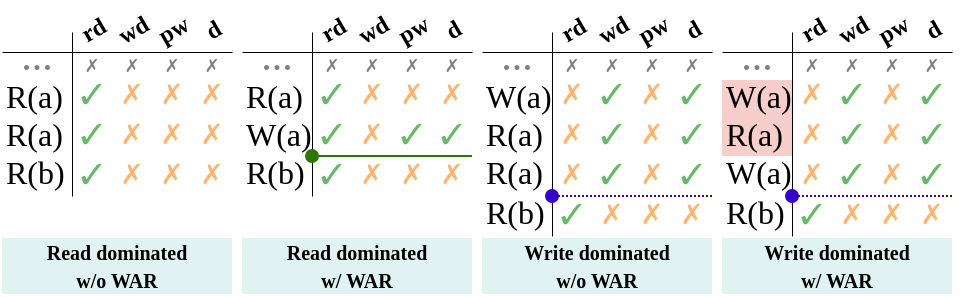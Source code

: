 <mxfile version="20.2.3" type="device"><diagram id="FyxYrgTks9zcef06yvhi" name="Page-1"><mxGraphModel dx="981" dy="621" grid="1" gridSize="10" guides="1" tooltips="1" connect="1" arrows="1" fold="1" page="0" pageScale="1" pageWidth="827" pageHeight="1169" math="0" shadow="0"><root><mxCell id="0"/><mxCell id="1" parent="0"/><mxCell id="112" value="&lt;p style=&quot;line-height: 1.2; font-size: 16px;&quot;&gt;W(a)&lt;br style=&quot;font-size: 16px;&quot;&gt;R(a)&lt;br&gt;R(a)&lt;br&gt;&lt;span style=&quot;background-color: initial;&quot;&gt;R(b)&lt;/span&gt;&lt;/p&gt;" style="text;html=1;strokeColor=none;fillColor=none;align=left;verticalAlign=top;whiteSpace=wrap;rounded=0;fontSize=16;fontFamily=Inconsolata;" parent="1" vertex="1"><mxGeometry x="345" y="170" width="35" height="80" as="geometry"/></mxCell><mxCell id="111" value="&lt;p style=&quot;line-height: 1.2; font-size: 16px;&quot;&gt;R(a)&lt;br style=&quot;font-size: 16px;&quot;&gt;W(a)&lt;br style=&quot;font-size: 16px;&quot;&gt;R(b)&lt;/p&gt;" style="text;html=1;strokeColor=none;fillColor=none;align=left;verticalAlign=top;whiteSpace=wrap;rounded=0;fontSize=16;fontFamily=Inconsolata;labelPosition=center;verticalLabelPosition=middle;" parent="1" vertex="1"><mxGeometry x="225" y="170" width="35" height="80" as="geometry"/></mxCell><mxCell id="110" value="&lt;p style=&quot;line-height: 1.2; font-size: 16px;&quot;&gt;R(a)&lt;br style=&quot;font-size: 16px;&quot;&gt;R(a)&lt;br style=&quot;font-size: 16px;&quot;&gt;R(b)&lt;/p&gt;" style="text;html=1;strokeColor=none;fillColor=none;align=left;verticalAlign=top;whiteSpace=wrap;rounded=0;fontSize=16;fontFamily=Inconsolata;" parent="1" vertex="1"><mxGeometry x="105" y="170" width="35" height="80" as="geometry"/></mxCell><mxCell id="2" value="" style="rounded=0;whiteSpace=wrap;html=1;labelBackgroundColor=#FFE0B2;fontFamily=Linux Biolinum;fontSource=https%3A%2F%2Ffonts.googleapis.com%2Fcss%3Ffamily%3DLinux%2BBiolinum;fontSize=10;fontColor=#FFB570;fillColor=#F8CECC;dashed=1;dashPattern=1 1;strokeWidth=1;strokeColor=none;" parent="1" vertex="1"><mxGeometry x="465" y="194" width="35" height="38" as="geometry"/></mxCell><mxCell id="113" value="&lt;p style=&quot;line-height: 1.2; font-size: 16px;&quot;&gt;W(a)&lt;br style=&quot;font-size: 16px;&quot;&gt;R(a)&lt;br&gt;W(a)&lt;br&gt;&lt;span style=&quot;background-color: initial;&quot;&gt;R(b)&lt;/span&gt;&lt;/p&gt;" style="text;html=1;strokeColor=none;fillColor=none;align=left;verticalAlign=top;whiteSpace=wrap;rounded=0;fontSize=16;fontFamily=Inconsolata;" parent="1" vertex="1"><mxGeometry x="465" y="170" width="35" height="80" as="geometry"/></mxCell><mxCell id="3" value="&lt;font style=&quot;line-height: 120%; font-size: 12px;&quot;&gt;&lt;font data-font-src=&quot;https://fonts.googleapis.com/css?family=Linux+Biolinum&quot; style=&quot;font-size: 12px;&quot;&gt;rd&lt;/font&gt;&lt;br style=&quot;font-size: 12px;&quot;&gt;&lt;/font&gt;" style="rounded=0;whiteSpace=wrap;html=1;fontFamily=Linux Biolinum;align=center;verticalAlign=middle;spacingTop=3;fontSize=12;strokeWidth=0.5;fillColor=none;movable=1;resizable=1;rotatable=1;deletable=1;editable=1;connectable=1;fontSource=https%3A%2F%2Ffonts.googleapis.com%2Fcss%3Ffamily%3DLinux%2BBiolinum;strokeColor=none;fontStyle=1;rotation=-30;" parent="1" vertex="1"><mxGeometry x="140" y="158" width="20" height="20" as="geometry"/></mxCell><mxCell id="4" value="&lt;font style=&quot;line-height: 120%; font-size: 12px;&quot;&gt;&lt;font data-font-src=&quot;https://fonts.googleapis.com/css?family=Linux+Biolinum&quot; style=&quot;font-size: 12px;&quot;&gt;wd&lt;/font&gt;&lt;br style=&quot;font-size: 12px;&quot;&gt;&lt;/font&gt;" style="rounded=0;whiteSpace=wrap;html=1;fontFamily=Linux Biolinum;align=center;verticalAlign=middle;spacingTop=3;fontSize=12;strokeWidth=0.5;fillColor=none;movable=1;resizable=1;rotatable=1;deletable=1;editable=1;connectable=1;fontSource=https%3A%2F%2Ffonts.googleapis.com%2Fcss%3Ffamily%3DLinux%2BBiolinum;strokeColor=none;fontStyle=1;rotation=-30;" parent="1" vertex="1"><mxGeometry x="160" y="158" width="20" height="20" as="geometry"/></mxCell><mxCell id="5" value="&lt;font style=&quot;line-height: 120%; font-size: 12px;&quot;&gt;&lt;font data-font-src=&quot;https://fonts.googleapis.com/css?family=Linux+Biolinum&quot; style=&quot;font-size: 12px;&quot;&gt;pw&lt;/font&gt;&lt;br style=&quot;font-size: 12px;&quot;&gt;&lt;/font&gt;" style="rounded=0;whiteSpace=wrap;html=1;fontFamily=Linux Biolinum;align=center;verticalAlign=middle;spacingTop=3;fontSize=12;strokeWidth=0.5;fillColor=none;movable=1;resizable=1;rotatable=1;deletable=1;editable=1;connectable=1;fontSource=https%3A%2F%2Ffonts.googleapis.com%2Fcss%3Ffamily%3DLinux%2BBiolinum;strokeColor=none;fontStyle=1;rotation=-30;" parent="1" vertex="1"><mxGeometry x="180" y="158" width="20" height="20" as="geometry"/></mxCell><mxCell id="6" value="&lt;font style=&quot;line-height: 120%; font-size: 12px;&quot;&gt;&lt;font data-font-src=&quot;https://fonts.googleapis.com/css?family=Linux+Biolinum&quot; style=&quot;font-size: 12px;&quot;&gt;d&lt;/font&gt;&lt;br style=&quot;font-size: 12px;&quot;&gt;&lt;/font&gt;" style="rounded=0;whiteSpace=wrap;html=1;fontFamily=Linux Biolinum;align=center;verticalAlign=middle;spacingTop=3;fontSize=12;strokeWidth=0.5;fillColor=none;movable=1;resizable=1;rotatable=1;deletable=1;editable=1;connectable=1;fontSource=https%3A%2F%2Ffonts.googleapis.com%2Fcss%3Ffamily%3DLinux%2BBiolinum;strokeColor=none;fontStyle=1;rotation=-30;" parent="1" vertex="1"><mxGeometry x="200" y="158" width="20" height="20" as="geometry"/></mxCell><mxCell id="7" value="&lt;span dir=&quot;ltr&quot; role=&quot;presentation&quot; style=&quot;left: 218.552px; top: 242.587px; font-size: 19px;&quot;&gt;✓&lt;/span&gt;&lt;span dir=&quot;ltr&quot; role=&quot;presentation&quot; style=&quot;left: 228.871px; top: 242.587px; font-size: 19px; font-family: sans-serif;&quot;&gt;&lt;/span&gt;" style="text;html=1;strokeColor=none;fillColor=none;align=center;verticalAlign=middle;whiteSpace=wrap;rounded=0;fontFamily=Linux Biolinum;fontSource=https%3A%2F%2Ffonts.googleapis.com%2Fcss%3Ffamily%3DLinux%2BBiolinum;fontSize=19;fontColor=#66BB6A;" parent="1" vertex="1"><mxGeometry x="140" y="212" width="20" height="20" as="geometry"/></mxCell><mxCell id="8" value="&lt;span dir=&quot;ltr&quot; role=&quot;presentation&quot; style=&quot;left: 218.552px; top: 242.587px; font-size: 19px;&quot;&gt;✓&lt;/span&gt;&lt;span dir=&quot;ltr&quot; role=&quot;presentation&quot; style=&quot;left: 228.871px; top: 242.587px; font-size: 19px; font-family: sans-serif;&quot;&gt;&lt;/span&gt;" style="text;html=1;strokeColor=none;fillColor=none;align=center;verticalAlign=middle;whiteSpace=wrap;rounded=0;fontFamily=Linux Biolinum;fontSource=https%3A%2F%2Ffonts.googleapis.com%2Fcss%3Ffamily%3DLinux%2BBiolinum;fontSize=19;fontColor=#66BB6A;" parent="1" vertex="1"><mxGeometry x="140" y="232" width="20" height="20" as="geometry"/></mxCell><mxCell id="9" value="&lt;span dir=&quot;ltr&quot; role=&quot;presentation&quot; style=&quot;left: 218.552px; top: 242.587px; font-size: 19px;&quot;&gt;✓&lt;/span&gt;&lt;span dir=&quot;ltr&quot; role=&quot;presentation&quot; style=&quot;left: 228.871px; top: 242.587px; font-size: 19px; font-family: sans-serif;&quot;&gt;&lt;/span&gt;" style="text;html=1;strokeColor=none;fillColor=none;align=center;verticalAlign=middle;whiteSpace=wrap;rounded=0;fontFamily=Linux Biolinum;fontSource=https%3A%2F%2Ffonts.googleapis.com%2Fcss%3Ffamily%3DLinux%2BBiolinum;fontSize=19;fontColor=#66BB6A;" parent="1" vertex="1"><mxGeometry x="140" y="192" width="20" height="20" as="geometry"/></mxCell><mxCell id="10" value="✗" style="text;html=1;strokeColor=none;fillColor=none;align=center;verticalAlign=middle;whiteSpace=wrap;rounded=0;fontFamily=Linux Biolinum;fontSource=https%3A%2F%2Ffonts.googleapis.com%2Fcss%3Ffamily%3DLinux%2BBiolinum;fontSize=9;fontColor=#808080;" parent="1" vertex="1"><mxGeometry x="140" y="182" width="20" height="10" as="geometry"/></mxCell><mxCell id="11" value="✗" style="text;html=1;strokeColor=none;fillColor=none;align=center;verticalAlign=middle;whiteSpace=wrap;rounded=0;fontFamily=Linux Biolinum;fontSource=https%3A%2F%2Ffonts.googleapis.com%2Fcss%3Ffamily%3DLinux%2BBiolinum;fontSize=9;fontColor=#808080;" parent="1" vertex="1"><mxGeometry x="160" y="182" width="20" height="10" as="geometry"/></mxCell><mxCell id="12" value="✗" style="text;html=1;strokeColor=none;fillColor=none;align=center;verticalAlign=middle;whiteSpace=wrap;rounded=0;fontFamily=Linux Biolinum;fontSource=https%3A%2F%2Ffonts.googleapis.com%2Fcss%3Ffamily%3DLinux%2BBiolinum;fontSize=9;fontColor=#808080;" parent="1" vertex="1"><mxGeometry x="180" y="182" width="20" height="10" as="geometry"/></mxCell><mxCell id="13" value="✗" style="text;html=1;strokeColor=none;fillColor=none;align=center;verticalAlign=middle;whiteSpace=wrap;rounded=0;fontFamily=Linux Biolinum;fontSource=https%3A%2F%2Ffonts.googleapis.com%2Fcss%3Ffamily%3DLinux%2BBiolinum;fontSize=9;fontColor=#808080;" parent="1" vertex="1"><mxGeometry x="200" y="182" width="20" height="10" as="geometry"/></mxCell><mxCell id="14" value="✗" style="text;html=1;strokeColor=none;fillColor=none;align=center;verticalAlign=middle;whiteSpace=wrap;rounded=0;fontFamily=Linux Biolinum;fontSource=https%3A%2F%2Ffonts.googleapis.com%2Fcss%3Ffamily%3DLinux%2BBiolinum;fontSize=14;fontColor=#FFB570;" parent="1" vertex="1"><mxGeometry x="160" y="192" width="20" height="20" as="geometry"/></mxCell><mxCell id="15" value="✗" style="text;html=1;strokeColor=none;fillColor=none;align=center;verticalAlign=middle;whiteSpace=wrap;rounded=0;fontFamily=Linux Biolinum;fontSource=https%3A%2F%2Ffonts.googleapis.com%2Fcss%3Ffamily%3DLinux%2BBiolinum;fontSize=14;fontColor=#FFB570;" parent="1" vertex="1"><mxGeometry x="160" y="212" width="20" height="20" as="geometry"/></mxCell><mxCell id="16" value="✗" style="text;html=1;strokeColor=none;fillColor=none;align=center;verticalAlign=middle;whiteSpace=wrap;rounded=0;fontFamily=Linux Biolinum;fontSource=https%3A%2F%2Ffonts.googleapis.com%2Fcss%3Ffamily%3DLinux%2BBiolinum;fontSize=14;fontColor=#FFB570;" parent="1" vertex="1"><mxGeometry x="160" y="232" width="20" height="20" as="geometry"/></mxCell><mxCell id="17" value="✗" style="text;html=1;strokeColor=none;fillColor=none;align=center;verticalAlign=middle;whiteSpace=wrap;rounded=0;fontFamily=Linux Biolinum;fontSource=https%3A%2F%2Ffonts.googleapis.com%2Fcss%3Ffamily%3DLinux%2BBiolinum;fontSize=14;fontColor=#FFB570;" parent="1" vertex="1"><mxGeometry x="180" y="192" width="20" height="20" as="geometry"/></mxCell><mxCell id="18" value="✗" style="text;html=1;strokeColor=none;fillColor=none;align=center;verticalAlign=middle;whiteSpace=wrap;rounded=0;fontFamily=Linux Biolinum;fontSource=https%3A%2F%2Ffonts.googleapis.com%2Fcss%3Ffamily%3DLinux%2BBiolinum;fontSize=14;fontColor=#FFB570;" parent="1" vertex="1"><mxGeometry x="180" y="212" width="20" height="20" as="geometry"/></mxCell><mxCell id="19" value="✗" style="text;html=1;strokeColor=none;fillColor=none;align=center;verticalAlign=middle;whiteSpace=wrap;rounded=0;fontFamily=Linux Biolinum;fontSource=https%3A%2F%2Ffonts.googleapis.com%2Fcss%3Ffamily%3DLinux%2BBiolinum;fontSize=14;fontColor=#FFB570;" parent="1" vertex="1"><mxGeometry x="180" y="232" width="20" height="20" as="geometry"/></mxCell><mxCell id="20" value="✗" style="text;html=1;strokeColor=none;fillColor=none;align=center;verticalAlign=middle;whiteSpace=wrap;rounded=0;fontFamily=Linux Biolinum;fontSource=https%3A%2F%2Ffonts.googleapis.com%2Fcss%3Ffamily%3DLinux%2BBiolinum;fontSize=14;fontColor=#FFB570;" parent="1" vertex="1"><mxGeometry x="200" y="192" width="20" height="20" as="geometry"/></mxCell><mxCell id="21" value="✗" style="text;html=1;strokeColor=none;fillColor=none;align=center;verticalAlign=middle;whiteSpace=wrap;rounded=0;fontFamily=Linux Biolinum;fontSource=https%3A%2F%2Ffonts.googleapis.com%2Fcss%3Ffamily%3DLinux%2BBiolinum;fontSize=14;fontColor=#FFB570;" parent="1" vertex="1"><mxGeometry x="200" y="212" width="20" height="20" as="geometry"/></mxCell><mxCell id="22" value="✗" style="text;html=1;strokeColor=none;fillColor=none;align=center;verticalAlign=middle;whiteSpace=wrap;rounded=0;fontFamily=Linux Biolinum;fontSource=https%3A%2F%2Ffonts.googleapis.com%2Fcss%3Ffamily%3DLinux%2BBiolinum;fontSize=14;fontColor=#FFB570;" parent="1" vertex="1"><mxGeometry x="200" y="232" width="20" height="20" as="geometry"/></mxCell><mxCell id="23" value="" style="endArrow=none;html=1;rounded=0;fontFamily=Linux Biolinum;fontSource=https%3A%2F%2Ffonts.googleapis.com%2Fcss%3Ffamily%3DLinux%2BBiolinum;fontSize=14;fontColor=#FFB570;exitX=0;exitY=0;exitDx=0;exitDy=0;strokeWidth=0.5;" parent="1" edge="1"><mxGeometry width="50" height="50" relative="1" as="geometry"><mxPoint x="105" y="180" as="sourcePoint"/><mxPoint x="220" y="180" as="targetPoint"/></mxGeometry></mxCell><mxCell id="24" value="" style="endArrow=none;html=1;rounded=0;fontFamily=Linux Biolinum;fontSource=https%3A%2F%2Ffonts.googleapis.com%2Fcss%3Ffamily%3DLinux%2BBiolinum;fontSize=14;fontColor=#FFB570;exitX=0;exitY=1;exitDx=0;exitDy=0;strokeWidth=0.5;entryX=1;entryY=0;entryDx=0;entryDy=0;" parent="1" source="8" target="110" edge="1"><mxGeometry width="50" height="50" relative="1" as="geometry"><mxPoint x="140" y="247" as="sourcePoint"/><mxPoint x="140" y="180" as="targetPoint"/></mxGeometry></mxCell><mxCell id="25" value="..." style="text;html=1;strokeColor=none;fillColor=none;align=center;verticalAlign=middle;whiteSpace=wrap;rounded=0;fontFamily=Linux Biolinum;fontSource=https%3A%2F%2Ffonts.googleapis.com%2Fcss%3Ffamily%3DLinux%2BBiolinum;fontSize=21;fontColor=#808080;" parent="1" vertex="1"><mxGeometry x="110" y="177" width="25" height="10" as="geometry"/></mxCell><mxCell id="26" value="&lt;font style=&quot;line-height: 120%; font-size: 12px;&quot;&gt;&lt;font data-font-src=&quot;https://fonts.googleapis.com/css?family=Linux+Biolinum&quot; style=&quot;font-size: 12px;&quot;&gt;rd&lt;/font&gt;&lt;br style=&quot;font-size: 12px;&quot;&gt;&lt;/font&gt;" style="rounded=0;whiteSpace=wrap;html=1;fontFamily=Linux Biolinum;align=center;verticalAlign=middle;spacingTop=3;fontSize=12;strokeWidth=0.5;fillColor=none;movable=1;resizable=1;rotatable=1;deletable=1;editable=1;connectable=1;fontSource=https%3A%2F%2Ffonts.googleapis.com%2Fcss%3Ffamily%3DLinux%2BBiolinum;strokeColor=none;fontStyle=1;rotation=330;" parent="1" vertex="1"><mxGeometry x="260" y="158" width="20" height="20" as="geometry"/></mxCell><mxCell id="27" value="&lt;font style=&quot;line-height: 120%; font-size: 12px;&quot;&gt;&lt;font data-font-src=&quot;https://fonts.googleapis.com/css?family=Linux+Biolinum&quot; style=&quot;font-size: 12px;&quot;&gt;wd&lt;/font&gt;&lt;br style=&quot;font-size: 12px;&quot;&gt;&lt;/font&gt;" style="rounded=0;whiteSpace=wrap;html=1;fontFamily=Linux Biolinum;align=center;verticalAlign=middle;spacingTop=3;fontSize=12;strokeWidth=0.5;fillColor=none;movable=1;resizable=1;rotatable=1;deletable=1;editable=1;connectable=1;fontSource=https%3A%2F%2Ffonts.googleapis.com%2Fcss%3Ffamily%3DLinux%2BBiolinum;strokeColor=none;fontStyle=1;rotation=330;" parent="1" vertex="1"><mxGeometry x="280" y="158" width="20" height="20" as="geometry"/></mxCell><mxCell id="28" value="&lt;font style=&quot;line-height: 120%; font-size: 12px;&quot;&gt;&lt;font data-font-src=&quot;https://fonts.googleapis.com/css?family=Linux+Biolinum&quot; style=&quot;font-size: 12px;&quot;&gt;pw&lt;/font&gt;&lt;br style=&quot;font-size: 12px;&quot;&gt;&lt;/font&gt;" style="rounded=0;whiteSpace=wrap;html=1;fontFamily=Linux Biolinum;align=center;verticalAlign=middle;spacingTop=3;fontSize=12;strokeWidth=0.5;fillColor=none;movable=1;resizable=1;rotatable=1;deletable=1;editable=1;connectable=1;fontSource=https%3A%2F%2Ffonts.googleapis.com%2Fcss%3Ffamily%3DLinux%2BBiolinum;strokeColor=none;fontStyle=1;rotation=330;" parent="1" vertex="1"><mxGeometry x="300" y="158" width="20" height="20" as="geometry"/></mxCell><mxCell id="29" value="&lt;font style=&quot;line-height: 120%; font-size: 12px;&quot;&gt;&lt;font data-font-src=&quot;https://fonts.googleapis.com/css?family=Linux+Biolinum&quot; style=&quot;font-size: 12px;&quot;&gt;d&lt;/font&gt;&lt;br style=&quot;font-size: 12px;&quot;&gt;&lt;/font&gt;" style="rounded=0;whiteSpace=wrap;html=1;fontFamily=Linux Biolinum;align=center;verticalAlign=middle;spacingTop=3;fontSize=12;strokeWidth=0.5;fillColor=none;movable=1;resizable=1;rotatable=1;deletable=1;editable=1;connectable=1;fontSource=https%3A%2F%2Ffonts.googleapis.com%2Fcss%3Ffamily%3DLinux%2BBiolinum;strokeColor=none;fontStyle=1;rotation=330;" parent="1" vertex="1"><mxGeometry x="320" y="158" width="20" height="20" as="geometry"/></mxCell><mxCell id="30" value="&lt;span dir=&quot;ltr&quot; role=&quot;presentation&quot; style=&quot;left: 218.552px; top: 242.587px; font-size: 19px;&quot;&gt;✓&lt;/span&gt;&lt;span dir=&quot;ltr&quot; role=&quot;presentation&quot; style=&quot;left: 228.871px; top: 242.587px; font-size: 19px; font-family: sans-serif;&quot;&gt;&lt;/span&gt;" style="text;html=1;strokeColor=none;fillColor=none;align=center;verticalAlign=middle;whiteSpace=wrap;rounded=0;fontFamily=Linux Biolinum;fontSource=https%3A%2F%2Ffonts.googleapis.com%2Fcss%3Ffamily%3DLinux%2BBiolinum;fontSize=19;fontColor=#66BB6A;" parent="1" vertex="1"><mxGeometry x="260" y="212" width="20" height="20" as="geometry"/></mxCell><mxCell id="31" value="&lt;span dir=&quot;ltr&quot; role=&quot;presentation&quot; style=&quot;left: 218.552px; top: 242.587px; font-size: 19px;&quot;&gt;✓&lt;/span&gt;&lt;span dir=&quot;ltr&quot; role=&quot;presentation&quot; style=&quot;left: 228.871px; top: 242.587px; font-size: 19px; font-family: sans-serif;&quot;&gt;&lt;/span&gt;" style="text;html=1;strokeColor=none;fillColor=none;align=center;verticalAlign=middle;whiteSpace=wrap;rounded=0;fontFamily=Linux Biolinum;fontSource=https%3A%2F%2Ffonts.googleapis.com%2Fcss%3Ffamily%3DLinux%2BBiolinum;fontSize=19;fontColor=#66BB6A;" parent="1" vertex="1"><mxGeometry x="260" y="232" width="20" height="20" as="geometry"/></mxCell><mxCell id="32" value="&lt;span dir=&quot;ltr&quot; role=&quot;presentation&quot; style=&quot;left: 218.552px; top: 242.587px; font-size: 19px;&quot;&gt;✓&lt;/span&gt;&lt;span dir=&quot;ltr&quot; role=&quot;presentation&quot; style=&quot;left: 228.871px; top: 242.587px; font-size: 19px; font-family: sans-serif;&quot;&gt;&lt;/span&gt;" style="text;html=1;strokeColor=none;fillColor=none;align=center;verticalAlign=middle;whiteSpace=wrap;rounded=0;fontFamily=Linux Biolinum;fontSource=https%3A%2F%2Ffonts.googleapis.com%2Fcss%3Ffamily%3DLinux%2BBiolinum;fontSize=19;fontColor=#66BB6A;" parent="1" vertex="1"><mxGeometry x="260" y="192" width="20" height="20" as="geometry"/></mxCell><mxCell id="33" value="✗" style="text;html=1;strokeColor=none;fillColor=none;align=center;verticalAlign=middle;whiteSpace=wrap;rounded=0;fontFamily=Linux Biolinum;fontSource=https%3A%2F%2Ffonts.googleapis.com%2Fcss%3Ffamily%3DLinux%2BBiolinum;fontSize=9;fontColor=#808080;" parent="1" vertex="1"><mxGeometry x="260" y="182" width="20" height="10" as="geometry"/></mxCell><mxCell id="34" value="✗" style="text;html=1;strokeColor=none;fillColor=none;align=center;verticalAlign=middle;whiteSpace=wrap;rounded=0;fontFamily=Linux Biolinum;fontSource=https%3A%2F%2Ffonts.googleapis.com%2Fcss%3Ffamily%3DLinux%2BBiolinum;fontSize=9;fontColor=#808080;" parent="1" vertex="1"><mxGeometry x="280" y="182" width="20" height="10" as="geometry"/></mxCell><mxCell id="35" value="✗" style="text;html=1;strokeColor=none;fillColor=none;align=center;verticalAlign=middle;whiteSpace=wrap;rounded=0;fontFamily=Linux Biolinum;fontSource=https%3A%2F%2Ffonts.googleapis.com%2Fcss%3Ffamily%3DLinux%2BBiolinum;fontSize=9;fontColor=#808080;" parent="1" vertex="1"><mxGeometry x="300" y="182" width="20" height="10" as="geometry"/></mxCell><mxCell id="36" value="✗" style="text;html=1;strokeColor=none;fillColor=none;align=center;verticalAlign=middle;whiteSpace=wrap;rounded=0;fontFamily=Linux Biolinum;fontSource=https%3A%2F%2Ffonts.googleapis.com%2Fcss%3Ffamily%3DLinux%2BBiolinum;fontSize=9;fontColor=#808080;" parent="1" vertex="1"><mxGeometry x="320" y="182" width="20" height="10" as="geometry"/></mxCell><mxCell id="37" value="✗" style="text;html=1;strokeColor=none;fillColor=none;align=center;verticalAlign=middle;whiteSpace=wrap;rounded=0;fontFamily=Linux Biolinum;fontSource=https%3A%2F%2Ffonts.googleapis.com%2Fcss%3Ffamily%3DLinux%2BBiolinum;fontSize=14;fontColor=#FFB570;" parent="1" vertex="1"><mxGeometry x="280" y="192" width="20" height="20" as="geometry"/></mxCell><mxCell id="38" value="✗" style="text;html=1;strokeColor=none;fillColor=none;align=center;verticalAlign=middle;whiteSpace=wrap;rounded=0;fontFamily=Linux Biolinum;fontSource=https%3A%2F%2Ffonts.googleapis.com%2Fcss%3Ffamily%3DLinux%2BBiolinum;fontSize=14;fontColor=#FFB570;" parent="1" vertex="1"><mxGeometry x="280" y="212" width="20" height="20" as="geometry"/></mxCell><mxCell id="39" value="✗" style="text;html=1;strokeColor=none;fillColor=none;align=center;verticalAlign=middle;whiteSpace=wrap;rounded=0;fontFamily=Linux Biolinum;fontSource=https%3A%2F%2Ffonts.googleapis.com%2Fcss%3Ffamily%3DLinux%2BBiolinum;fontSize=14;fontColor=#FFB570;" parent="1" vertex="1"><mxGeometry x="280" y="232" width="20" height="20" as="geometry"/></mxCell><mxCell id="40" value="✗" style="text;html=1;strokeColor=none;fillColor=none;align=center;verticalAlign=middle;whiteSpace=wrap;rounded=0;fontFamily=Linux Biolinum;fontSource=https%3A%2F%2Ffonts.googleapis.com%2Fcss%3Ffamily%3DLinux%2BBiolinum;fontSize=14;fontColor=#FFB570;" parent="1" vertex="1"><mxGeometry x="300" y="192" width="20" height="20" as="geometry"/></mxCell><mxCell id="41" value="✗" style="text;html=1;strokeColor=none;fillColor=none;align=center;verticalAlign=middle;whiteSpace=wrap;rounded=0;fontFamily=Linux Biolinum;fontSource=https%3A%2F%2Ffonts.googleapis.com%2Fcss%3Ffamily%3DLinux%2BBiolinum;fontSize=14;fontColor=#FFB570;" parent="1" vertex="1"><mxGeometry x="300" y="232" width="20" height="20" as="geometry"/></mxCell><mxCell id="42" value="✗" style="text;html=1;strokeColor=none;fillColor=none;align=center;verticalAlign=middle;whiteSpace=wrap;rounded=0;fontFamily=Linux Biolinum;fontSource=https%3A%2F%2Ffonts.googleapis.com%2Fcss%3Ffamily%3DLinux%2BBiolinum;fontSize=14;fontColor=#FFB570;" parent="1" vertex="1"><mxGeometry x="320" y="192" width="20" height="20" as="geometry"/></mxCell><mxCell id="43" value="✗" style="text;html=1;strokeColor=none;fillColor=none;align=center;verticalAlign=middle;whiteSpace=wrap;rounded=0;fontFamily=Linux Biolinum;fontSource=https%3A%2F%2Ffonts.googleapis.com%2Fcss%3Ffamily%3DLinux%2BBiolinum;fontSize=14;fontColor=#FFB570;" parent="1" vertex="1"><mxGeometry x="320" y="232" width="20" height="20" as="geometry"/></mxCell><mxCell id="44" value="" style="endArrow=none;html=1;rounded=0;fontFamily=Linux Biolinum;fontSource=https%3A%2F%2Ffonts.googleapis.com%2Fcss%3Ffamily%3DLinux%2BBiolinum;fontSize=14;fontColor=#FFB570;exitX=0;exitY=0;exitDx=0;exitDy=0;strokeWidth=0.5;" parent="1" edge="1"><mxGeometry width="50" height="50" relative="1" as="geometry"><mxPoint x="225" y="180" as="sourcePoint"/><mxPoint x="340" y="180" as="targetPoint"/></mxGeometry></mxCell><mxCell id="45" value="" style="endArrow=none;html=1;rounded=0;fontFamily=Linux Biolinum;fontSource=https%3A%2F%2Ffonts.googleapis.com%2Fcss%3Ffamily%3DLinux%2BBiolinum;fontSize=14;fontColor=#FFB570;exitX=0;exitY=1;exitDx=0;exitDy=0;entryX=1;entryY=0;entryDx=0;entryDy=0;strokeWidth=0.5;" parent="1" source="31" target="111" edge="1"><mxGeometry width="50" height="50" relative="1" as="geometry"><mxPoint x="260" y="247" as="sourcePoint"/><mxPoint x="260" y="170" as="targetPoint"/></mxGeometry></mxCell><mxCell id="46" value="..." style="text;html=1;strokeColor=none;fillColor=none;align=center;verticalAlign=middle;whiteSpace=wrap;rounded=0;fontFamily=Linux Biolinum;fontSource=https%3A%2F%2Ffonts.googleapis.com%2Fcss%3Ffamily%3DLinux%2BBiolinum;fontSize=21;fontColor=#808080;" parent="1" vertex="1"><mxGeometry x="230" y="177" width="25" height="10" as="geometry"/></mxCell><mxCell id="47" value="&lt;font size=&quot;1&quot; data-font-src=&quot;https://fonts.googleapis.com/css?family=Linux+Biolinum&quot; face=&quot;Linux Biolinum&quot; style=&quot;&quot;&gt;&lt;b style=&quot;&quot;&gt;Read dominated&lt;br&gt;w/o WAR&lt;/b&gt;&lt;/font&gt;" style="text;html=1;strokeColor=none;fillColor=#E0F2F1;align=center;verticalAlign=middle;whiteSpace=wrap;rounded=0;fontFamily=Inconsolata;fontSize=11;" parent="1" vertex="1"><mxGeometry x="105" y="273" width="115" height="28" as="geometry"/></mxCell><mxCell id="48" value="&lt;span dir=&quot;ltr&quot; role=&quot;presentation&quot; style=&quot;left: 218.552px; top: 242.587px; font-size: 19px;&quot;&gt;✓&lt;/span&gt;&lt;span dir=&quot;ltr&quot; role=&quot;presentation&quot; style=&quot;left: 228.871px; top: 242.587px; font-size: 19px; font-family: sans-serif;&quot;&gt;&lt;/span&gt;" style="text;html=1;strokeColor=none;fillColor=none;align=center;verticalAlign=middle;whiteSpace=wrap;rounded=0;fontFamily=Linux Biolinum;fontSource=https%3A%2F%2Ffonts.googleapis.com%2Fcss%3Ffamily%3DLinux%2BBiolinum;fontSize=19;fontColor=#66BB6A;" parent="1" vertex="1"><mxGeometry x="320" y="212" width="20" height="20" as="geometry"/></mxCell><mxCell id="49" value="&lt;span dir=&quot;ltr&quot; role=&quot;presentation&quot; style=&quot;left: 218.552px; top: 242.587px; font-size: 19px;&quot;&gt;✓&lt;/span&gt;&lt;span dir=&quot;ltr&quot; role=&quot;presentation&quot; style=&quot;left: 228.871px; top: 242.587px; font-size: 19px; font-family: sans-serif;&quot;&gt;&lt;/span&gt;" style="text;html=1;strokeColor=none;fillColor=none;align=center;verticalAlign=middle;whiteSpace=wrap;rounded=0;fontFamily=Linux Biolinum;fontSource=https%3A%2F%2Ffonts.googleapis.com%2Fcss%3Ffamily%3DLinux%2BBiolinum;fontSize=19;fontColor=#66BB6A;" parent="1" vertex="1"><mxGeometry x="300" y="212" width="20" height="20" as="geometry"/></mxCell><mxCell id="50" value="" style="endArrow=oval;html=1;fontFamily=Inconsolata;fontSize=15;endFill=1;startArrow=none;startFill=0;endSize=6;startSize=6;targetPerimeterSpacing=0;fillColor=#60a917;strokeColor=#2D7600;entryX=0;entryY=0;entryDx=0;entryDy=0;arcSize=20;exitX=1;exitY=0;exitDx=0;exitDy=0;" parent="1" source="43" target="31" edge="1"><mxGeometry width="50" height="50" relative="1" as="geometry"><mxPoint x="352" y="240" as="sourcePoint"/><mxPoint x="345" y="239.8" as="targetPoint"/></mxGeometry></mxCell><mxCell id="51" value="&lt;span dir=&quot;ltr&quot; role=&quot;presentation&quot; style=&quot;left: 218.552px; top: 242.587px; font-size: 19px;&quot;&gt;✓&lt;/span&gt;&lt;span dir=&quot;ltr&quot; role=&quot;presentation&quot; style=&quot;left: 228.871px; top: 242.587px; font-size: 19px; font-family: sans-serif;&quot;&gt;&lt;/span&gt;" style="text;html=1;strokeColor=none;fillColor=none;align=center;verticalAlign=middle;whiteSpace=wrap;rounded=0;fontFamily=Linux Biolinum;fontSource=https%3A%2F%2Ffonts.googleapis.com%2Fcss%3Ffamily%3DLinux%2BBiolinum;fontSize=19;fontColor=#66BB6A;" parent="1" vertex="1"><mxGeometry x="400" y="212" width="20" height="20" as="geometry"/></mxCell><mxCell id="52" value="&lt;span dir=&quot;ltr&quot; role=&quot;presentation&quot; style=&quot;left: 218.552px; top: 242.587px; font-size: 19px;&quot;&gt;✓&lt;/span&gt;&lt;span dir=&quot;ltr&quot; role=&quot;presentation&quot; style=&quot;left: 228.871px; top: 242.587px; font-size: 19px; font-family: sans-serif;&quot;&gt;&lt;/span&gt;" style="text;html=1;strokeColor=none;fillColor=none;align=center;verticalAlign=middle;whiteSpace=wrap;rounded=0;fontFamily=Linux Biolinum;fontSource=https%3A%2F%2Ffonts.googleapis.com%2Fcss%3Ffamily%3DLinux%2BBiolinum;fontSize=19;fontColor=#66BB6A;" parent="1" vertex="1"><mxGeometry x="400" y="232" width="20" height="20" as="geometry"/></mxCell><mxCell id="53" value="&lt;span dir=&quot;ltr&quot; role=&quot;presentation&quot; style=&quot;left: 218.552px; top: 242.587px; font-size: 19px;&quot;&gt;✓&lt;/span&gt;&lt;span dir=&quot;ltr&quot; role=&quot;presentation&quot; style=&quot;left: 228.871px; top: 242.587px; font-size: 19px; font-family: sans-serif;&quot;&gt;&lt;/span&gt;" style="text;html=1;strokeColor=none;fillColor=none;align=center;verticalAlign=middle;whiteSpace=wrap;rounded=0;fontFamily=Linux Biolinum;fontSource=https%3A%2F%2Ffonts.googleapis.com%2Fcss%3Ffamily%3DLinux%2BBiolinum;fontSize=19;fontColor=#66BB6A;" parent="1" vertex="1"><mxGeometry x="400" y="192" width="20" height="20" as="geometry"/></mxCell><mxCell id="54" value="✗" style="text;html=1;strokeColor=none;fillColor=none;align=center;verticalAlign=middle;whiteSpace=wrap;rounded=0;fontFamily=Linux Biolinum;fontSource=https%3A%2F%2Ffonts.googleapis.com%2Fcss%3Ffamily%3DLinux%2BBiolinum;fontSize=9;fontColor=#808080;" parent="1" vertex="1"><mxGeometry x="380" y="182" width="20" height="10" as="geometry"/></mxCell><mxCell id="55" value="✗" style="text;html=1;strokeColor=none;fillColor=none;align=center;verticalAlign=middle;whiteSpace=wrap;rounded=0;fontFamily=Linux Biolinum;fontSource=https%3A%2F%2Ffonts.googleapis.com%2Fcss%3Ffamily%3DLinux%2BBiolinum;fontSize=9;fontColor=#808080;" parent="1" vertex="1"><mxGeometry x="400" y="182" width="20" height="10" as="geometry"/></mxCell><mxCell id="56" value="✗" style="text;html=1;strokeColor=none;fillColor=none;align=center;verticalAlign=middle;whiteSpace=wrap;rounded=0;fontFamily=Linux Biolinum;fontSource=https%3A%2F%2Ffonts.googleapis.com%2Fcss%3Ffamily%3DLinux%2BBiolinum;fontSize=9;fontColor=#808080;" parent="1" vertex="1"><mxGeometry x="420" y="182" width="20" height="10" as="geometry"/></mxCell><mxCell id="57" value="✗" style="text;html=1;strokeColor=none;fillColor=none;align=center;verticalAlign=middle;whiteSpace=wrap;rounded=0;fontFamily=Linux Biolinum;fontSource=https%3A%2F%2Ffonts.googleapis.com%2Fcss%3Ffamily%3DLinux%2BBiolinum;fontSize=9;fontColor=#808080;" parent="1" vertex="1"><mxGeometry x="440" y="182" width="20" height="10" as="geometry"/></mxCell><mxCell id="58" value="✗" style="text;html=1;strokeColor=none;fillColor=none;align=center;verticalAlign=middle;whiteSpace=wrap;rounded=0;fontFamily=Linux Biolinum;fontSource=https%3A%2F%2Ffonts.googleapis.com%2Fcss%3Ffamily%3DLinux%2BBiolinum;fontSize=14;fontColor=#FFB570;" parent="1" vertex="1"><mxGeometry x="380" y="192" width="20" height="20" as="geometry"/></mxCell><mxCell id="59" value="✗" style="text;html=1;strokeColor=none;fillColor=none;align=center;verticalAlign=middle;whiteSpace=wrap;rounded=0;fontFamily=Linux Biolinum;fontSource=https%3A%2F%2Ffonts.googleapis.com%2Fcss%3Ffamily%3DLinux%2BBiolinum;fontSize=14;fontColor=#FFB570;" parent="1" vertex="1"><mxGeometry x="380" y="212" width="20" height="20" as="geometry"/></mxCell><mxCell id="60" value="✗" style="text;html=1;strokeColor=none;fillColor=none;align=center;verticalAlign=middle;whiteSpace=wrap;rounded=0;fontFamily=Linux Biolinum;fontSource=https%3A%2F%2Ffonts.googleapis.com%2Fcss%3Ffamily%3DLinux%2BBiolinum;fontSize=14;fontColor=#FFB570;" parent="1" vertex="1"><mxGeometry x="380" y="232" width="20" height="20" as="geometry"/></mxCell><mxCell id="61" value="✗" style="text;html=1;strokeColor=none;fillColor=none;align=center;verticalAlign=middle;whiteSpace=wrap;rounded=0;fontFamily=Linux Biolinum;fontSource=https%3A%2F%2Ffonts.googleapis.com%2Fcss%3Ffamily%3DLinux%2BBiolinum;fontSize=14;fontColor=#FFB570;" parent="1" vertex="1"><mxGeometry x="420" y="192" width="20" height="20" as="geometry"/></mxCell><mxCell id="62" value="✗" style="text;html=1;strokeColor=none;fillColor=none;align=center;verticalAlign=middle;whiteSpace=wrap;rounded=0;fontFamily=Linux Biolinum;fontSource=https%3A%2F%2Ffonts.googleapis.com%2Fcss%3Ffamily%3DLinux%2BBiolinum;fontSize=14;fontColor=#FFB570;" parent="1" vertex="1"><mxGeometry x="420" y="232" width="20" height="20" as="geometry"/></mxCell><mxCell id="63" value="" style="endArrow=none;html=1;rounded=0;fontFamily=Linux Biolinum;fontSource=https%3A%2F%2Ffonts.googleapis.com%2Fcss%3Ffamily%3DLinux%2BBiolinum;fontSize=14;fontColor=#FFB570;exitX=0;exitY=0;exitDx=0;exitDy=0;strokeWidth=0.5;" parent="1" edge="1"><mxGeometry width="50" height="50" relative="1" as="geometry"><mxPoint x="345" y="180" as="sourcePoint"/><mxPoint x="460" y="180" as="targetPoint"/></mxGeometry></mxCell><mxCell id="64" value="" style="endArrow=none;html=1;rounded=0;fontFamily=Linux Biolinum;fontSource=https%3A%2F%2Ffonts.googleapis.com%2Fcss%3Ffamily%3DLinux%2BBiolinum;fontSize=14;fontColor=#FFB570;exitX=0;exitY=1;exitDx=0;exitDy=0;entryX=1;entryY=0;entryDx=0;entryDy=0;strokeWidth=0.5;" parent="1" source="68" target="112" edge="1"><mxGeometry width="50" height="50" relative="1" as="geometry"><mxPoint x="380" y="247" as="sourcePoint"/><mxPoint x="380" y="165" as="targetPoint"/></mxGeometry></mxCell><mxCell id="65" value="..." style="text;html=1;strokeColor=none;fillColor=none;align=center;verticalAlign=middle;whiteSpace=wrap;rounded=0;fontFamily=Linux Biolinum;fontSource=https%3A%2F%2Ffonts.googleapis.com%2Fcss%3Ffamily%3DLinux%2BBiolinum;fontSize=21;fontColor=#808080;" parent="1" vertex="1"><mxGeometry x="350" y="177" width="25" height="10" as="geometry"/></mxCell><mxCell id="66" value="&lt;span dir=&quot;ltr&quot; role=&quot;presentation&quot; style=&quot;left: 218.552px; top: 242.587px; font-size: 19px;&quot;&gt;✓&lt;/span&gt;&lt;span dir=&quot;ltr&quot; role=&quot;presentation&quot; style=&quot;left: 228.871px; top: 242.587px; font-size: 19px; font-family: sans-serif;&quot;&gt;&lt;/span&gt;" style="text;html=1;strokeColor=none;fillColor=none;align=center;verticalAlign=middle;whiteSpace=wrap;rounded=0;fontFamily=Linux Biolinum;fontSource=https%3A%2F%2Ffonts.googleapis.com%2Fcss%3Ffamily%3DLinux%2BBiolinum;fontSize=19;fontColor=#66BB6A;" parent="1" vertex="1"><mxGeometry x="440" y="212" width="20" height="20" as="geometry"/></mxCell><mxCell id="67" value="" style="endArrow=oval;html=1;fontFamily=Inconsolata;fontSize=15;endFill=1;startArrow=none;startFill=0;endSize=6;startSize=6;targetPerimeterSpacing=0;fillColor=#60a917;strokeColor=#3700CC;entryX=0;entryY=0;entryDx=0;entryDy=0;dashed=1;dashPattern=1 1;exitX=1;exitY=0;exitDx=0;exitDy=0;" parent="1" source="71" target="68" edge="1"><mxGeometry width="50" height="50" relative="1" as="geometry"><mxPoint x="484.5" y="259.8" as="sourcePoint"/><mxPoint x="380" y="260" as="targetPoint"/></mxGeometry></mxCell><mxCell id="68" value="&lt;span dir=&quot;ltr&quot; role=&quot;presentation&quot; style=&quot;left: 218.552px; top: 242.587px; font-size: 19px;&quot;&gt;✓&lt;/span&gt;&lt;span dir=&quot;ltr&quot; role=&quot;presentation&quot; style=&quot;left: 228.871px; top: 242.587px; font-size: 19px; font-family: sans-serif;&quot;&gt;&lt;/span&gt;" style="text;html=1;strokeColor=none;fillColor=none;align=center;verticalAlign=middle;whiteSpace=wrap;rounded=0;fontFamily=Linux Biolinum;fontSource=https%3A%2F%2Ffonts.googleapis.com%2Fcss%3Ffamily%3DLinux%2BBiolinum;fontSize=19;fontColor=#66BB6A;" parent="1" vertex="1"><mxGeometry x="380" y="252" width="20" height="20" as="geometry"/></mxCell><mxCell id="69" value="✗" style="text;html=1;strokeColor=none;fillColor=none;align=center;verticalAlign=middle;whiteSpace=wrap;rounded=0;fontFamily=Linux Biolinum;fontSource=https%3A%2F%2Ffonts.googleapis.com%2Fcss%3Ffamily%3DLinux%2BBiolinum;fontSize=14;fontColor=#FFB570;" parent="1" vertex="1"><mxGeometry x="400" y="252" width="20" height="20" as="geometry"/></mxCell><mxCell id="70" value="✗" style="text;html=1;strokeColor=none;fillColor=none;align=center;verticalAlign=middle;whiteSpace=wrap;rounded=0;fontFamily=Linux Biolinum;fontSource=https%3A%2F%2Ffonts.googleapis.com%2Fcss%3Ffamily%3DLinux%2BBiolinum;fontSize=14;fontColor=#FFB570;" parent="1" vertex="1"><mxGeometry x="420" y="252" width="20" height="20" as="geometry"/></mxCell><mxCell id="71" value="✗" style="text;html=1;strokeColor=none;fillColor=none;align=center;verticalAlign=middle;whiteSpace=wrap;rounded=0;fontFamily=Linux Biolinum;fontSource=https%3A%2F%2Ffonts.googleapis.com%2Fcss%3Ffamily%3DLinux%2BBiolinum;fontSize=14;fontColor=#FFB570;" parent="1" vertex="1"><mxGeometry x="440" y="252" width="20" height="20" as="geometry"/></mxCell><mxCell id="72" value="✗" style="text;html=1;strokeColor=none;fillColor=none;align=center;verticalAlign=middle;whiteSpace=wrap;rounded=0;fontFamily=Linux Biolinum;fontSource=https%3A%2F%2Ffonts.googleapis.com%2Fcss%3Ffamily%3DLinux%2BBiolinum;fontSize=14;fontColor=#FFB570;" parent="1" vertex="1"><mxGeometry x="420" y="212" width="20" height="20" as="geometry"/></mxCell><mxCell id="73" value="&lt;span dir=&quot;ltr&quot; role=&quot;presentation&quot; style=&quot;left: 218.552px; top: 242.587px; font-size: 19px;&quot;&gt;✓&lt;/span&gt;&lt;span dir=&quot;ltr&quot; role=&quot;presentation&quot; style=&quot;left: 228.871px; top: 242.587px; font-size: 19px; font-family: sans-serif;&quot;&gt;&lt;/span&gt;" style="text;html=1;strokeColor=none;fillColor=none;align=center;verticalAlign=middle;whiteSpace=wrap;rounded=0;fontFamily=Linux Biolinum;fontSource=https%3A%2F%2Ffonts.googleapis.com%2Fcss%3Ffamily%3DLinux%2BBiolinum;fontSize=19;fontColor=#66BB6A;" parent="1" vertex="1"><mxGeometry x="440" y="232" width="20" height="20" as="geometry"/></mxCell><mxCell id="74" value="&lt;span dir=&quot;ltr&quot; role=&quot;presentation&quot; style=&quot;left: 218.552px; top: 242.587px; font-size: 19px;&quot;&gt;✓&lt;/span&gt;&lt;span dir=&quot;ltr&quot; role=&quot;presentation&quot; style=&quot;left: 228.871px; top: 242.587px; font-size: 19px; font-family: sans-serif;&quot;&gt;&lt;/span&gt;" style="text;html=1;strokeColor=none;fillColor=none;align=center;verticalAlign=middle;whiteSpace=wrap;rounded=0;fontFamily=Linux Biolinum;fontSource=https%3A%2F%2Ffonts.googleapis.com%2Fcss%3Ffamily%3DLinux%2BBiolinum;fontSize=19;fontColor=#66BB6A;" parent="1" vertex="1"><mxGeometry x="440" y="192" width="20" height="20" as="geometry"/></mxCell><mxCell id="75" value="&lt;span dir=&quot;ltr&quot; role=&quot;presentation&quot; style=&quot;left: 218.552px; top: 242.587px; font-size: 19px;&quot;&gt;✓&lt;/span&gt;&lt;span dir=&quot;ltr&quot; role=&quot;presentation&quot; style=&quot;left: 228.871px; top: 242.587px; font-size: 19px; font-family: sans-serif;&quot;&gt;&lt;/span&gt;" style="text;html=1;strokeColor=none;fillColor=none;align=center;verticalAlign=middle;whiteSpace=wrap;rounded=0;fontFamily=Linux Biolinum;fontSource=https%3A%2F%2Ffonts.googleapis.com%2Fcss%3Ffamily%3DLinux%2BBiolinum;fontSize=19;fontColor=#66BB6A;" parent="1" vertex="1"><mxGeometry x="520" y="212" width="20" height="20" as="geometry"/></mxCell><mxCell id="76" value="&lt;span dir=&quot;ltr&quot; role=&quot;presentation&quot; style=&quot;left: 218.552px; top: 242.587px; font-size: 19px;&quot;&gt;✓&lt;/span&gt;&lt;span dir=&quot;ltr&quot; role=&quot;presentation&quot; style=&quot;left: 228.871px; top: 242.587px; font-size: 19px; font-family: sans-serif;&quot;&gt;&lt;/span&gt;" style="text;html=1;strokeColor=none;fillColor=none;align=center;verticalAlign=middle;whiteSpace=wrap;rounded=0;fontFamily=Linux Biolinum;fontSource=https%3A%2F%2Ffonts.googleapis.com%2Fcss%3Ffamily%3DLinux%2BBiolinum;fontSize=19;fontColor=#66BB6A;" parent="1" vertex="1"><mxGeometry x="520" y="232" width="20" height="20" as="geometry"/></mxCell><mxCell id="77" value="&lt;span dir=&quot;ltr&quot; role=&quot;presentation&quot; style=&quot;left: 218.552px; top: 242.587px; font-size: 19px;&quot;&gt;✓&lt;/span&gt;&lt;span dir=&quot;ltr&quot; role=&quot;presentation&quot; style=&quot;left: 228.871px; top: 242.587px; font-size: 19px; font-family: sans-serif;&quot;&gt;&lt;/span&gt;" style="text;html=1;strokeColor=none;fillColor=none;align=center;verticalAlign=middle;whiteSpace=wrap;rounded=0;fontFamily=Linux Biolinum;fontSource=https%3A%2F%2Ffonts.googleapis.com%2Fcss%3Ffamily%3DLinux%2BBiolinum;fontSize=19;fontColor=#66BB6A;" parent="1" vertex="1"><mxGeometry x="520" y="192" width="20" height="20" as="geometry"/></mxCell><mxCell id="78" value="✗" style="text;html=1;strokeColor=none;fillColor=none;align=center;verticalAlign=middle;whiteSpace=wrap;rounded=0;fontFamily=Linux Biolinum;fontSource=https%3A%2F%2Ffonts.googleapis.com%2Fcss%3Ffamily%3DLinux%2BBiolinum;fontSize=9;fontColor=#808080;" parent="1" vertex="1"><mxGeometry x="500" y="182" width="20" height="10" as="geometry"/></mxCell><mxCell id="79" value="✗" style="text;html=1;strokeColor=none;fillColor=none;align=center;verticalAlign=middle;whiteSpace=wrap;rounded=0;fontFamily=Linux Biolinum;fontSource=https%3A%2F%2Ffonts.googleapis.com%2Fcss%3Ffamily%3DLinux%2BBiolinum;fontSize=9;fontColor=#808080;" parent="1" vertex="1"><mxGeometry x="520" y="182" width="20" height="10" as="geometry"/></mxCell><mxCell id="80" value="✗" style="text;html=1;strokeColor=none;fillColor=none;align=center;verticalAlign=middle;whiteSpace=wrap;rounded=0;fontFamily=Linux Biolinum;fontSource=https%3A%2F%2Ffonts.googleapis.com%2Fcss%3Ffamily%3DLinux%2BBiolinum;fontSize=9;fontColor=#808080;" parent="1" vertex="1"><mxGeometry x="540" y="182" width="20" height="10" as="geometry"/></mxCell><mxCell id="81" value="✗" style="text;html=1;strokeColor=none;fillColor=none;align=center;verticalAlign=middle;whiteSpace=wrap;rounded=0;fontFamily=Linux Biolinum;fontSource=https%3A%2F%2Ffonts.googleapis.com%2Fcss%3Ffamily%3DLinux%2BBiolinum;fontSize=9;fontColor=#808080;" parent="1" vertex="1"><mxGeometry x="560" y="182" width="20" height="10" as="geometry"/></mxCell><mxCell id="82" value="✗" style="text;html=1;strokeColor=none;fillColor=none;align=center;verticalAlign=middle;whiteSpace=wrap;rounded=0;fontFamily=Linux Biolinum;fontSource=https%3A%2F%2Ffonts.googleapis.com%2Fcss%3Ffamily%3DLinux%2BBiolinum;fontSize=14;fontColor=#FFB570;" parent="1" vertex="1"><mxGeometry x="500" y="192" width="20" height="20" as="geometry"/></mxCell><mxCell id="83" value="✗" style="text;html=1;strokeColor=none;fillColor=none;align=center;verticalAlign=middle;whiteSpace=wrap;rounded=0;fontFamily=Linux Biolinum;fontSource=https%3A%2F%2Ffonts.googleapis.com%2Fcss%3Ffamily%3DLinux%2BBiolinum;fontSize=14;fontColor=#FFB570;" parent="1" vertex="1"><mxGeometry x="500" y="212" width="20" height="20" as="geometry"/></mxCell><mxCell id="84" value="✗" style="text;html=1;strokeColor=none;fillColor=none;align=center;verticalAlign=middle;whiteSpace=wrap;rounded=0;fontFamily=Linux Biolinum;fontSource=https%3A%2F%2Ffonts.googleapis.com%2Fcss%3Ffamily%3DLinux%2BBiolinum;fontSize=14;fontColor=#FFB570;" parent="1" vertex="1"><mxGeometry x="500" y="232" width="20" height="20" as="geometry"/></mxCell><mxCell id="85" value="✗" style="text;html=1;strokeColor=none;fillColor=none;align=center;verticalAlign=middle;whiteSpace=wrap;rounded=0;fontFamily=Linux Biolinum;fontSource=https%3A%2F%2Ffonts.googleapis.com%2Fcss%3Ffamily%3DLinux%2BBiolinum;fontSize=14;fontColor=#FFB570;" parent="1" vertex="1"><mxGeometry x="540" y="192" width="20" height="20" as="geometry"/></mxCell><mxCell id="86" value="✗" style="text;html=1;strokeColor=none;fillColor=none;align=center;verticalAlign=middle;whiteSpace=wrap;rounded=0;fontFamily=Linux Biolinum;fontSource=https%3A%2F%2Ffonts.googleapis.com%2Fcss%3Ffamily%3DLinux%2BBiolinum;fontSize=14;fontColor=#FFB570;" parent="1" vertex="1"><mxGeometry x="540" y="232" width="20" height="20" as="geometry"/></mxCell><mxCell id="87" value="" style="endArrow=none;html=1;rounded=0;fontFamily=Linux Biolinum;fontSource=https%3A%2F%2Ffonts.googleapis.com%2Fcss%3Ffamily%3DLinux%2BBiolinum;fontSize=14;fontColor=#FFB570;exitX=0;exitY=0;exitDx=0;exitDy=0;strokeWidth=0.5;" parent="1" edge="1"><mxGeometry width="50" height="50" relative="1" as="geometry"><mxPoint x="465" y="180" as="sourcePoint"/><mxPoint x="580" y="180" as="targetPoint"/></mxGeometry></mxCell><mxCell id="88" value="" style="endArrow=none;html=1;rounded=0;fontFamily=Linux Biolinum;fontSource=https%3A%2F%2Ffonts.googleapis.com%2Fcss%3Ffamily%3DLinux%2BBiolinum;fontSize=14;fontColor=#FFB570;exitX=0;exitY=1;exitDx=0;exitDy=0;entryX=1;entryY=0;entryDx=0;entryDy=0;strokeWidth=0.5;" parent="1" source="92" target="113" edge="1"><mxGeometry width="50" height="50" relative="1" as="geometry"><mxPoint x="500" y="247" as="sourcePoint"/><mxPoint x="500" y="165" as="targetPoint"/></mxGeometry></mxCell><mxCell id="89" value="..." style="text;html=1;strokeColor=none;fillColor=none;align=center;verticalAlign=middle;whiteSpace=wrap;rounded=0;fontFamily=Linux Biolinum;fontSource=https%3A%2F%2Ffonts.googleapis.com%2Fcss%3Ffamily%3DLinux%2BBiolinum;fontSize=21;fontColor=#808080;" parent="1" vertex="1"><mxGeometry x="470" y="177" width="25" height="10" as="geometry"/></mxCell><mxCell id="90" value="&lt;span dir=&quot;ltr&quot; role=&quot;presentation&quot; style=&quot;left: 218.552px; top: 242.587px; font-size: 19px;&quot;&gt;✓&lt;/span&gt;&lt;span dir=&quot;ltr&quot; role=&quot;presentation&quot; style=&quot;left: 228.871px; top: 242.587px; font-size: 19px; font-family: sans-serif;&quot;&gt;&lt;/span&gt;" style="text;html=1;strokeColor=none;fillColor=none;align=center;verticalAlign=middle;whiteSpace=wrap;rounded=0;fontFamily=Linux Biolinum;fontSource=https%3A%2F%2Ffonts.googleapis.com%2Fcss%3Ffamily%3DLinux%2BBiolinum;fontSize=19;fontColor=#66BB6A;" parent="1" vertex="1"><mxGeometry x="560" y="212" width="20" height="20" as="geometry"/></mxCell><mxCell id="91" value="" style="endArrow=oval;html=1;fontFamily=Inconsolata;fontSize=15;endFill=1;startArrow=none;startFill=0;endSize=6;startSize=6;targetPerimeterSpacing=0;fillColor=#60a917;strokeColor=#3700CC;entryX=0;entryY=1;entryDx=0;entryDy=0;dashed=1;dashPattern=1 1;exitX=1;exitY=1;exitDx=0;exitDy=0;" parent="1" source="97" target="84" edge="1"><mxGeometry width="50" height="50" relative="1" as="geometry"><mxPoint x="604.5" y="259.8" as="sourcePoint"/><mxPoint x="500" y="260" as="targetPoint"/></mxGeometry></mxCell><mxCell id="92" value="&lt;span dir=&quot;ltr&quot; role=&quot;presentation&quot; style=&quot;left: 218.552px; top: 242.587px; font-size: 19px;&quot;&gt;✓&lt;/span&gt;&lt;span dir=&quot;ltr&quot; role=&quot;presentation&quot; style=&quot;left: 228.871px; top: 242.587px; font-size: 19px; font-family: sans-serif;&quot;&gt;&lt;/span&gt;" style="text;html=1;strokeColor=none;fillColor=none;align=center;verticalAlign=middle;whiteSpace=wrap;rounded=0;fontFamily=Linux Biolinum;fontSource=https%3A%2F%2Ffonts.googleapis.com%2Fcss%3Ffamily%3DLinux%2BBiolinum;fontSize=19;fontColor=#66BB6A;" parent="1" vertex="1"><mxGeometry x="500" y="252" width="20" height="20" as="geometry"/></mxCell><mxCell id="93" value="✗" style="text;html=1;strokeColor=none;fillColor=none;align=center;verticalAlign=middle;whiteSpace=wrap;rounded=0;fontFamily=Linux Biolinum;fontSource=https%3A%2F%2Ffonts.googleapis.com%2Fcss%3Ffamily%3DLinux%2BBiolinum;fontSize=14;fontColor=#FFB570;" parent="1" vertex="1"><mxGeometry x="520" y="252" width="20" height="20" as="geometry"/></mxCell><mxCell id="94" value="✗" style="text;html=1;strokeColor=none;fillColor=none;align=center;verticalAlign=middle;whiteSpace=wrap;rounded=0;fontFamily=Linux Biolinum;fontSource=https%3A%2F%2Ffonts.googleapis.com%2Fcss%3Ffamily%3DLinux%2BBiolinum;fontSize=14;fontColor=#FFB570;" parent="1" vertex="1"><mxGeometry x="540" y="252" width="20" height="20" as="geometry"/></mxCell><mxCell id="95" value="✗" style="text;html=1;strokeColor=none;fillColor=none;align=center;verticalAlign=middle;whiteSpace=wrap;rounded=0;fontFamily=Linux Biolinum;fontSource=https%3A%2F%2Ffonts.googleapis.com%2Fcss%3Ffamily%3DLinux%2BBiolinum;fontSize=14;fontColor=#FFB570;" parent="1" vertex="1"><mxGeometry x="560" y="252" width="20" height="20" as="geometry"/></mxCell><mxCell id="96" value="✗" style="text;html=1;strokeColor=none;fillColor=none;align=center;verticalAlign=middle;whiteSpace=wrap;rounded=0;fontFamily=Linux Biolinum;fontSource=https%3A%2F%2Ffonts.googleapis.com%2Fcss%3Ffamily%3DLinux%2BBiolinum;fontSize=14;fontColor=#FFB570;" parent="1" vertex="1"><mxGeometry x="540" y="212" width="20" height="20" as="geometry"/></mxCell><mxCell id="97" value="&lt;span dir=&quot;ltr&quot; role=&quot;presentation&quot; style=&quot;left: 218.552px; top: 242.587px; font-size: 19px;&quot;&gt;✓&lt;/span&gt;&lt;span dir=&quot;ltr&quot; role=&quot;presentation&quot; style=&quot;left: 228.871px; top: 242.587px; font-size: 19px; font-family: sans-serif;&quot;&gt;&lt;/span&gt;" style="text;html=1;strokeColor=none;fillColor=none;align=center;verticalAlign=middle;whiteSpace=wrap;rounded=0;fontFamily=Linux Biolinum;fontSource=https%3A%2F%2Ffonts.googleapis.com%2Fcss%3Ffamily%3DLinux%2BBiolinum;fontSize=19;fontColor=#66BB6A;" parent="1" vertex="1"><mxGeometry x="560" y="232" width="20" height="20" as="geometry"/></mxCell><mxCell id="98" value="&lt;span dir=&quot;ltr&quot; role=&quot;presentation&quot; style=&quot;left: 218.552px; top: 242.587px; font-size: 19px;&quot;&gt;✓&lt;/span&gt;&lt;span dir=&quot;ltr&quot; role=&quot;presentation&quot; style=&quot;left: 228.871px; top: 242.587px; font-size: 19px; font-family: sans-serif;&quot;&gt;&lt;/span&gt;" style="text;html=1;strokeColor=none;fillColor=none;align=center;verticalAlign=middle;whiteSpace=wrap;rounded=0;fontFamily=Linux Biolinum;fontSource=https%3A%2F%2Ffonts.googleapis.com%2Fcss%3Ffamily%3DLinux%2BBiolinum;fontSize=19;fontColor=#66BB6A;" parent="1" vertex="1"><mxGeometry x="560" y="192" width="20" height="20" as="geometry"/></mxCell><mxCell id="99" value="&lt;b style=&quot;font-family: &amp;quot;Linux Biolinum&amp;quot;; font-size: x-small;&quot;&gt;Read dominated&lt;br&gt;w/ WAR&lt;/b&gt;" style="text;html=1;strokeColor=none;fillColor=#E0F2F1;align=center;verticalAlign=middle;whiteSpace=wrap;rounded=0;fontFamily=Inconsolata;fontSize=11;" parent="1" vertex="1"><mxGeometry x="225" y="273" width="115" height="28" as="geometry"/></mxCell><mxCell id="100" value="&lt;b style=&quot;font-family: &amp;quot;Linux Biolinum&amp;quot;; font-size: x-small;&quot;&gt;Write dominated&lt;br&gt;w/o WAR&lt;/b&gt;" style="text;html=1;strokeColor=none;fillColor=#E0F2F1;align=center;verticalAlign=middle;whiteSpace=wrap;rounded=0;fontFamily=Inconsolata;fontSize=11;" parent="1" vertex="1"><mxGeometry x="345" y="273" width="115" height="28" as="geometry"/></mxCell><mxCell id="101" value="&lt;b style=&quot;font-family: &amp;quot;Linux Biolinum&amp;quot;; font-size: x-small;&quot;&gt;Write dominated&lt;br&gt;w/ WAR&lt;/b&gt;" style="text;html=1;strokeColor=none;fillColor=#E0F2F1;align=center;verticalAlign=middle;whiteSpace=wrap;rounded=0;fontFamily=Inconsolata;fontSize=11;" parent="1" vertex="1"><mxGeometry x="465" y="273" width="115" height="28" as="geometry"/></mxCell><mxCell id="102" value="&lt;font style=&quot;line-height: 120%; font-size: 12px;&quot;&gt;&lt;font data-font-src=&quot;https://fonts.googleapis.com/css?family=Linux+Biolinum&quot; style=&quot;font-size: 12px;&quot;&gt;&lt;b&gt;rd&lt;/b&gt;&lt;/font&gt;&lt;br style=&quot;font-size: 12px;&quot;&gt;&lt;/font&gt;" style="rounded=0;whiteSpace=wrap;html=1;fontFamily=Linux Biolinum;align=center;verticalAlign=middle;spacingTop=3;fontSize=12;strokeWidth=0.5;fillColor=none;movable=1;resizable=1;rotatable=1;deletable=1;editable=1;connectable=1;fontSource=https%3A%2F%2Ffonts.googleapis.com%2Fcss%3Ffamily%3DLinux%2BBiolinum;strokeColor=none;rotation=330;" parent="1" vertex="1"><mxGeometry x="380" y="158" width="20" height="20" as="geometry"/></mxCell><mxCell id="103" value="&lt;font style=&quot;line-height: 120%; font-size: 12px;&quot;&gt;&lt;font data-font-src=&quot;https://fonts.googleapis.com/css?family=Linux+Biolinum&quot; style=&quot;font-size: 12px;&quot;&gt;&lt;b&gt;wd&lt;/b&gt;&lt;/font&gt;&lt;br style=&quot;font-size: 12px;&quot;&gt;&lt;/font&gt;" style="rounded=0;whiteSpace=wrap;html=1;fontFamily=Linux Biolinum;align=center;verticalAlign=middle;spacingTop=3;fontSize=12;strokeWidth=0.5;fillColor=none;movable=1;resizable=1;rotatable=1;deletable=1;editable=1;connectable=1;fontSource=https%3A%2F%2Ffonts.googleapis.com%2Fcss%3Ffamily%3DLinux%2BBiolinum;strokeColor=none;rotation=330;" parent="1" vertex="1"><mxGeometry x="400" y="158" width="20" height="20" as="geometry"/></mxCell><mxCell id="104" value="&lt;font style=&quot;line-height: 120%; font-size: 12px;&quot;&gt;&lt;font data-font-src=&quot;https://fonts.googleapis.com/css?family=Linux+Biolinum&quot; style=&quot;font-size: 12px;&quot;&gt;pw&lt;/font&gt;&lt;br style=&quot;font-size: 12px;&quot;&gt;&lt;/font&gt;" style="rounded=0;whiteSpace=wrap;html=1;fontFamily=Linux Biolinum;align=center;verticalAlign=middle;spacingTop=3;fontSize=12;strokeWidth=0.5;fillColor=none;movable=1;resizable=1;rotatable=1;deletable=1;editable=1;connectable=1;fontSource=https%3A%2F%2Ffonts.googleapis.com%2Fcss%3Ffamily%3DLinux%2BBiolinum;strokeColor=none;fontStyle=1;rotation=330;" parent="1" vertex="1"><mxGeometry x="420" y="158" width="20" height="20" as="geometry"/></mxCell><mxCell id="105" value="&lt;font style=&quot;line-height: 120%; font-size: 12px;&quot;&gt;&lt;font data-font-src=&quot;https://fonts.googleapis.com/css?family=Linux+Biolinum&quot; style=&quot;font-size: 12px;&quot;&gt;d&lt;/font&gt;&lt;br style=&quot;font-size: 12px;&quot;&gt;&lt;/font&gt;" style="rounded=0;whiteSpace=wrap;html=1;fontFamily=Linux Biolinum;align=center;verticalAlign=middle;spacingTop=3;fontSize=12;strokeWidth=0.5;fillColor=none;movable=1;resizable=1;rotatable=1;deletable=1;editable=1;connectable=1;fontSource=https%3A%2F%2Ffonts.googleapis.com%2Fcss%3Ffamily%3DLinux%2BBiolinum;strokeColor=none;fontStyle=1;rotation=330;" parent="1" vertex="1"><mxGeometry x="440" y="158" width="20" height="20" as="geometry"/></mxCell><mxCell id="106" value="&lt;font style=&quot;line-height: 120%; font-size: 12px;&quot;&gt;&lt;font data-font-src=&quot;https://fonts.googleapis.com/css?family=Linux+Biolinum&quot; style=&quot;font-size: 12px;&quot;&gt;rd&lt;/font&gt;&lt;br style=&quot;font-size: 12px;&quot;&gt;&lt;/font&gt;" style="rounded=0;whiteSpace=wrap;html=1;fontFamily=Linux Biolinum;align=center;verticalAlign=middle;spacingTop=3;fontSize=12;strokeWidth=0.5;fillColor=none;movable=1;resizable=1;rotatable=1;deletable=1;editable=1;connectable=1;fontSource=https%3A%2F%2Ffonts.googleapis.com%2Fcss%3Ffamily%3DLinux%2BBiolinum;strokeColor=none;fontStyle=1;rotation=330;" parent="1" vertex="1"><mxGeometry x="500" y="158" width="20" height="20" as="geometry"/></mxCell><mxCell id="107" value="&lt;font style=&quot;line-height: 120%; font-size: 12px;&quot;&gt;&lt;font data-font-src=&quot;https://fonts.googleapis.com/css?family=Linux+Biolinum&quot; style=&quot;font-size: 12px;&quot;&gt;wd&lt;/font&gt;&lt;br style=&quot;font-size: 12px;&quot;&gt;&lt;/font&gt;" style="rounded=0;whiteSpace=wrap;html=1;fontFamily=Linux Biolinum;align=center;verticalAlign=middle;spacingTop=3;fontSize=12;strokeWidth=0.5;fillColor=none;movable=1;resizable=1;rotatable=1;deletable=1;editable=1;connectable=1;fontSource=https%3A%2F%2Ffonts.googleapis.com%2Fcss%3Ffamily%3DLinux%2BBiolinum;strokeColor=none;fontStyle=1;rotation=330;" parent="1" vertex="1"><mxGeometry x="520" y="158" width="20" height="20" as="geometry"/></mxCell><mxCell id="108" value="&lt;font style=&quot;line-height: 120%; font-size: 12px;&quot;&gt;&lt;font data-font-src=&quot;https://fonts.googleapis.com/css?family=Linux+Biolinum&quot; style=&quot;font-size: 12px;&quot;&gt;pw&lt;/font&gt;&lt;br style=&quot;font-size: 12px;&quot;&gt;&lt;/font&gt;" style="rounded=0;whiteSpace=wrap;html=1;fontFamily=Linux Biolinum;align=center;verticalAlign=middle;spacingTop=3;fontSize=12;strokeWidth=0.5;fillColor=none;movable=1;resizable=1;rotatable=1;deletable=1;editable=1;connectable=1;fontSource=https%3A%2F%2Ffonts.googleapis.com%2Fcss%3Ffamily%3DLinux%2BBiolinum;strokeColor=none;fontStyle=1;rotation=330;" parent="1" vertex="1"><mxGeometry x="540" y="158" width="20" height="20" as="geometry"/></mxCell><mxCell id="109" value="&lt;font style=&quot;line-height: 120%; font-size: 12px;&quot;&gt;&lt;font data-font-src=&quot;https://fonts.googleapis.com/css?family=Linux+Biolinum&quot; style=&quot;font-size: 12px;&quot;&gt;d&lt;/font&gt;&lt;br style=&quot;font-size: 12px;&quot;&gt;&lt;/font&gt;" style="rounded=0;whiteSpace=wrap;html=1;fontFamily=Linux Biolinum;align=center;verticalAlign=middle;spacingTop=3;fontSize=12;strokeWidth=0.5;fillColor=none;movable=1;resizable=1;rotatable=1;deletable=1;editable=1;connectable=1;fontSource=https%3A%2F%2Ffonts.googleapis.com%2Fcss%3Ffamily%3DLinux%2BBiolinum;strokeColor=none;fontStyle=1;rotation=330;" parent="1" vertex="1"><mxGeometry x="560" y="158" width="20" height="20" as="geometry"/></mxCell></root></mxGraphModel></diagram></mxfile>